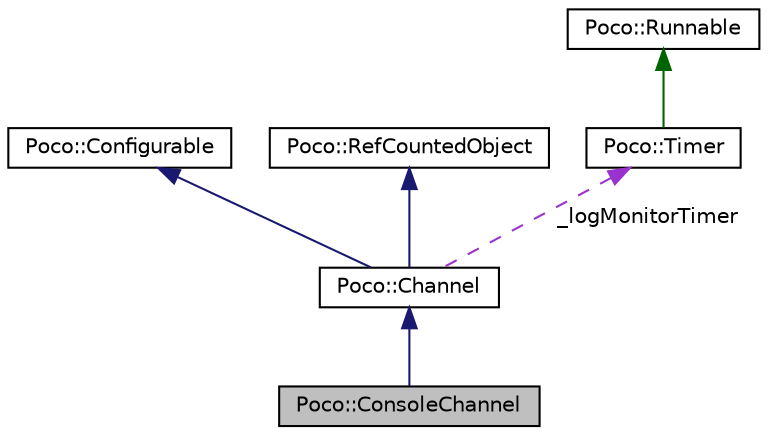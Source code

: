 digraph "Poco::ConsoleChannel"
{
 // LATEX_PDF_SIZE
  edge [fontname="Helvetica",fontsize="10",labelfontname="Helvetica",labelfontsize="10"];
  node [fontname="Helvetica",fontsize="10",shape=record];
  Node1 [label="Poco::ConsoleChannel",height=0.2,width=0.4,color="black", fillcolor="grey75", style="filled", fontcolor="black",tooltip=" "];
  Node2 -> Node1 [dir="back",color="midnightblue",fontsize="10",style="solid",fontname="Helvetica"];
  Node2 [label="Poco::Channel",height=0.2,width=0.4,color="black", fillcolor="white", style="filled",URL="$classPoco_1_1Channel.html",tooltip=" "];
  Node3 -> Node2 [dir="back",color="midnightblue",fontsize="10",style="solid",fontname="Helvetica"];
  Node3 [label="Poco::Configurable",height=0.2,width=0.4,color="black", fillcolor="white", style="filled",URL="$classPoco_1_1Configurable.html",tooltip=" "];
  Node4 -> Node2 [dir="back",color="midnightblue",fontsize="10",style="solid",fontname="Helvetica"];
  Node4 [label="Poco::RefCountedObject",height=0.2,width=0.4,color="black", fillcolor="white", style="filled",URL="$classPoco_1_1RefCountedObject.html",tooltip=" "];
  Node5 -> Node2 [dir="back",color="darkorchid3",fontsize="10",style="dashed",label=" _logMonitorTimer" ,fontname="Helvetica"];
  Node5 [label="Poco::Timer",height=0.2,width=0.4,color="black", fillcolor="white", style="filled",URL="$classPoco_1_1Timer.html",tooltip=" "];
  Node6 -> Node5 [dir="back",color="darkgreen",fontsize="10",style="solid",fontname="Helvetica"];
  Node6 [label="Poco::Runnable",height=0.2,width=0.4,color="black", fillcolor="white", style="filled",URL="$classPoco_1_1Runnable.html",tooltip=" "];
}

